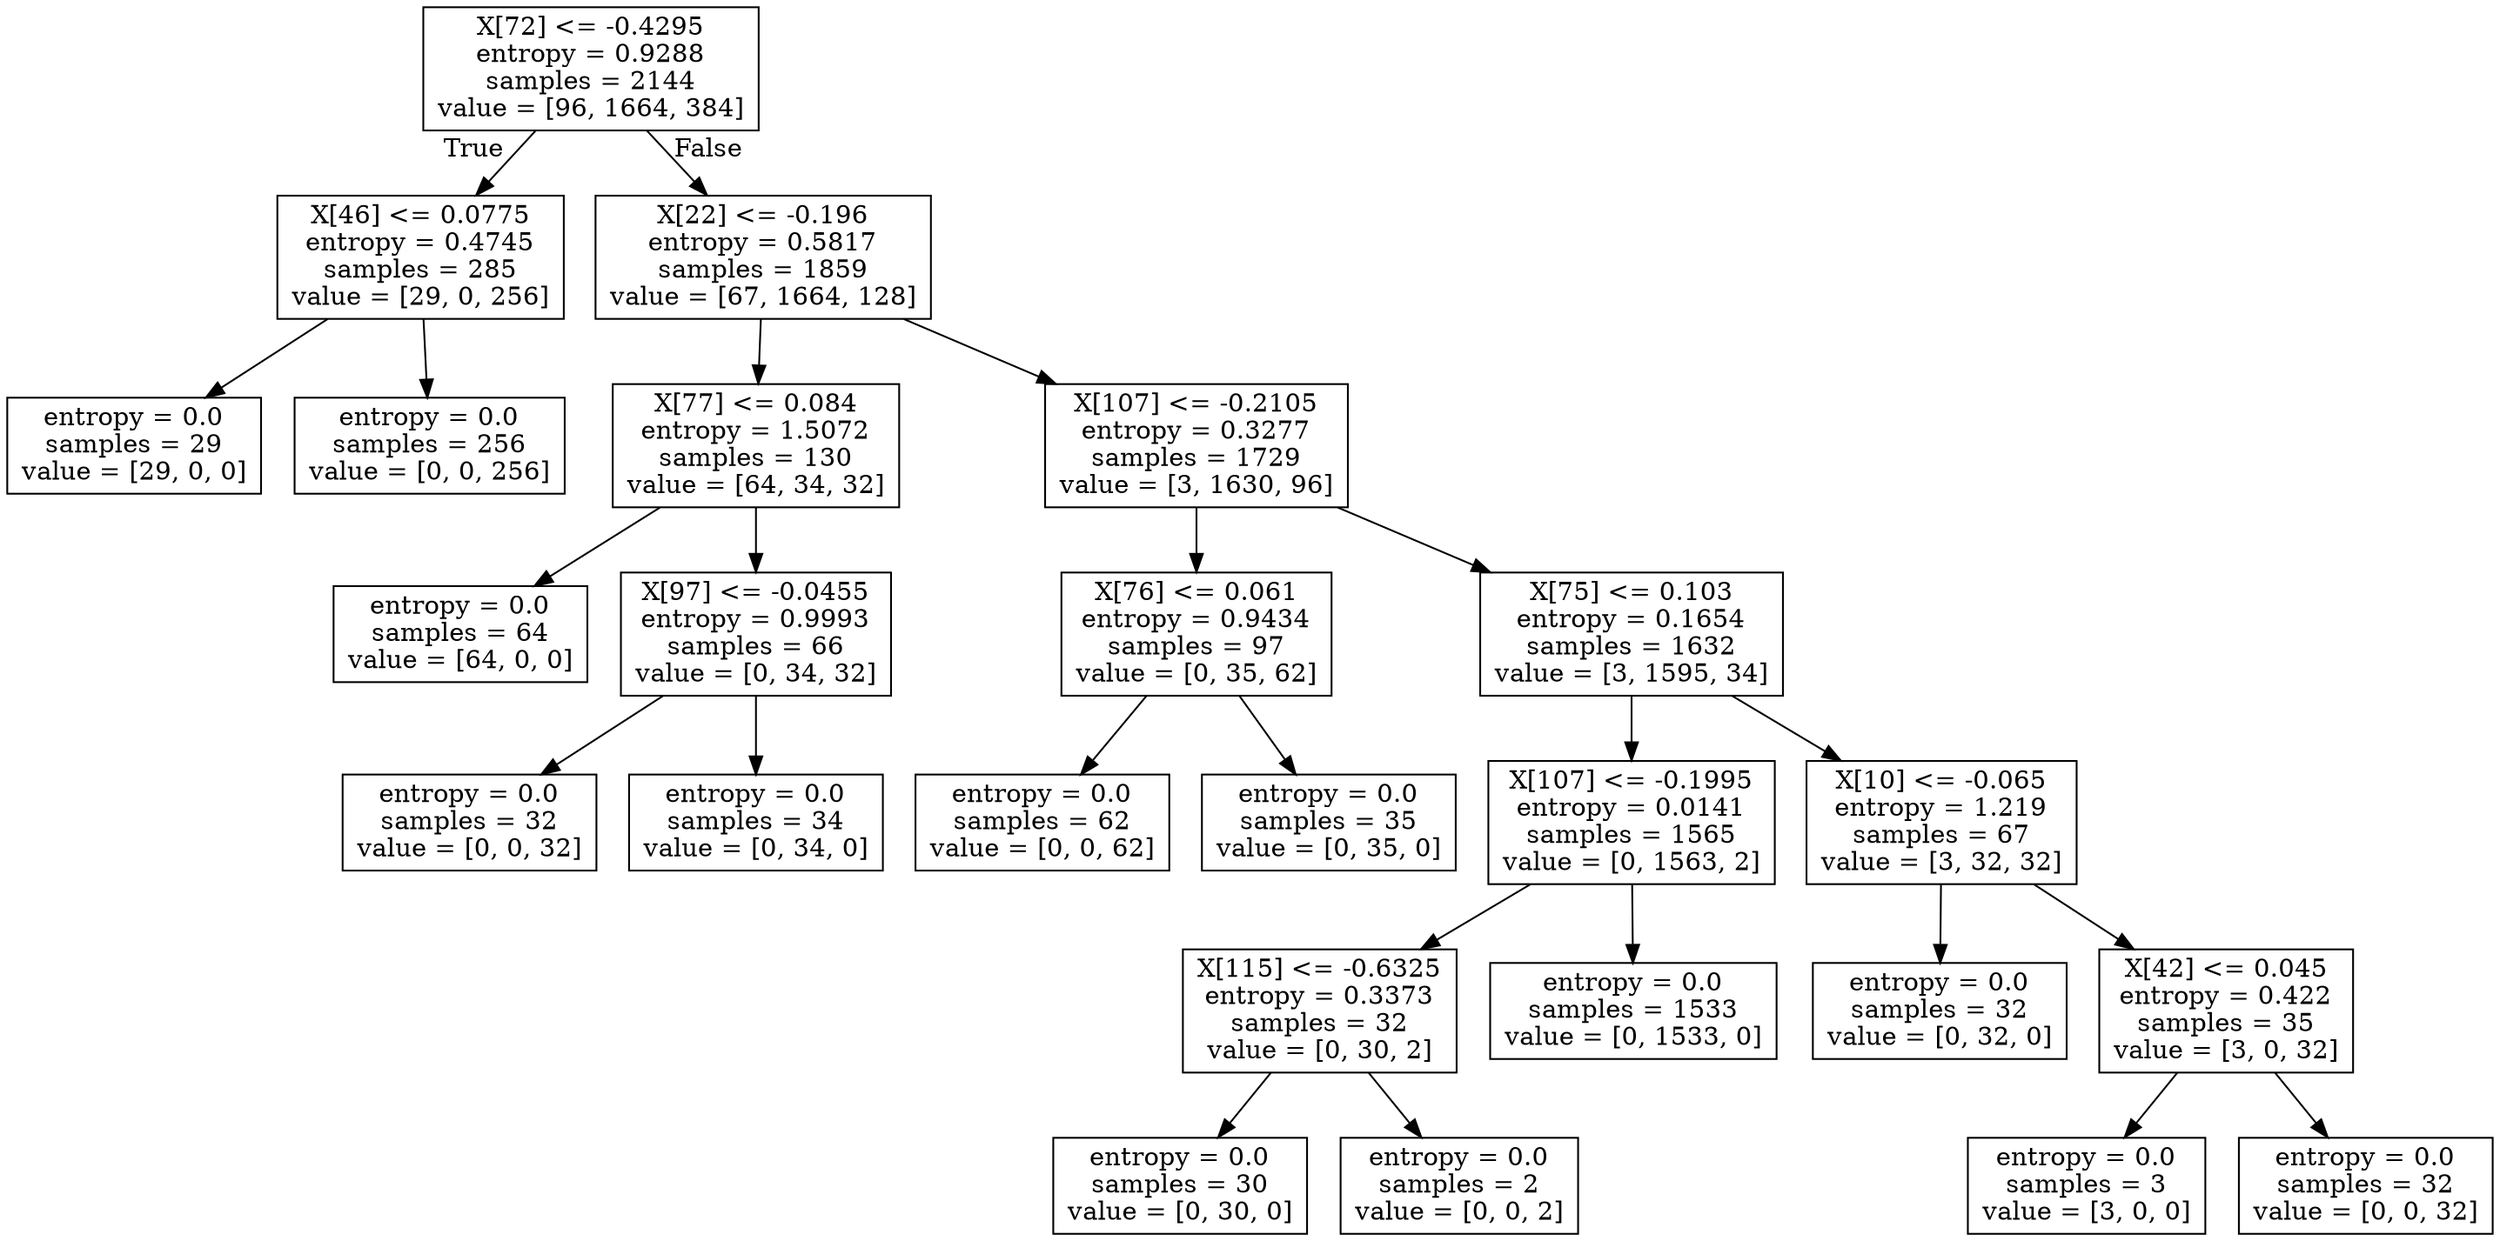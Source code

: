 digraph Tree {
node [shape=box] ;
0 [label="X[72] <= -0.4295\nentropy = 0.9288\nsamples = 2144\nvalue = [96, 1664, 384]"] ;
1 [label="X[46] <= 0.0775\nentropy = 0.4745\nsamples = 285\nvalue = [29, 0, 256]"] ;
0 -> 1 [labeldistance=2.5, labelangle=45, headlabel="True"] ;
2 [label="entropy = 0.0\nsamples = 29\nvalue = [29, 0, 0]"] ;
1 -> 2 ;
3 [label="entropy = 0.0\nsamples = 256\nvalue = [0, 0, 256]"] ;
1 -> 3 ;
4 [label="X[22] <= -0.196\nentropy = 0.5817\nsamples = 1859\nvalue = [67, 1664, 128]"] ;
0 -> 4 [labeldistance=2.5, labelangle=-45, headlabel="False"] ;
5 [label="X[77] <= 0.084\nentropy = 1.5072\nsamples = 130\nvalue = [64, 34, 32]"] ;
4 -> 5 ;
6 [label="entropy = 0.0\nsamples = 64\nvalue = [64, 0, 0]"] ;
5 -> 6 ;
7 [label="X[97] <= -0.0455\nentropy = 0.9993\nsamples = 66\nvalue = [0, 34, 32]"] ;
5 -> 7 ;
8 [label="entropy = 0.0\nsamples = 32\nvalue = [0, 0, 32]"] ;
7 -> 8 ;
9 [label="entropy = 0.0\nsamples = 34\nvalue = [0, 34, 0]"] ;
7 -> 9 ;
10 [label="X[107] <= -0.2105\nentropy = 0.3277\nsamples = 1729\nvalue = [3, 1630, 96]"] ;
4 -> 10 ;
11 [label="X[76] <= 0.061\nentropy = 0.9434\nsamples = 97\nvalue = [0, 35, 62]"] ;
10 -> 11 ;
12 [label="entropy = 0.0\nsamples = 62\nvalue = [0, 0, 62]"] ;
11 -> 12 ;
13 [label="entropy = 0.0\nsamples = 35\nvalue = [0, 35, 0]"] ;
11 -> 13 ;
14 [label="X[75] <= 0.103\nentropy = 0.1654\nsamples = 1632\nvalue = [3, 1595, 34]"] ;
10 -> 14 ;
15 [label="X[107] <= -0.1995\nentropy = 0.0141\nsamples = 1565\nvalue = [0, 1563, 2]"] ;
14 -> 15 ;
16 [label="X[115] <= -0.6325\nentropy = 0.3373\nsamples = 32\nvalue = [0, 30, 2]"] ;
15 -> 16 ;
17 [label="entropy = 0.0\nsamples = 30\nvalue = [0, 30, 0]"] ;
16 -> 17 ;
18 [label="entropy = 0.0\nsamples = 2\nvalue = [0, 0, 2]"] ;
16 -> 18 ;
19 [label="entropy = 0.0\nsamples = 1533\nvalue = [0, 1533, 0]"] ;
15 -> 19 ;
20 [label="X[10] <= -0.065\nentropy = 1.219\nsamples = 67\nvalue = [3, 32, 32]"] ;
14 -> 20 ;
21 [label="entropy = 0.0\nsamples = 32\nvalue = [0, 32, 0]"] ;
20 -> 21 ;
22 [label="X[42] <= 0.045\nentropy = 0.422\nsamples = 35\nvalue = [3, 0, 32]"] ;
20 -> 22 ;
23 [label="entropy = 0.0\nsamples = 3\nvalue = [3, 0, 0]"] ;
22 -> 23 ;
24 [label="entropy = 0.0\nsamples = 32\nvalue = [0, 0, 32]"] ;
22 -> 24 ;
}